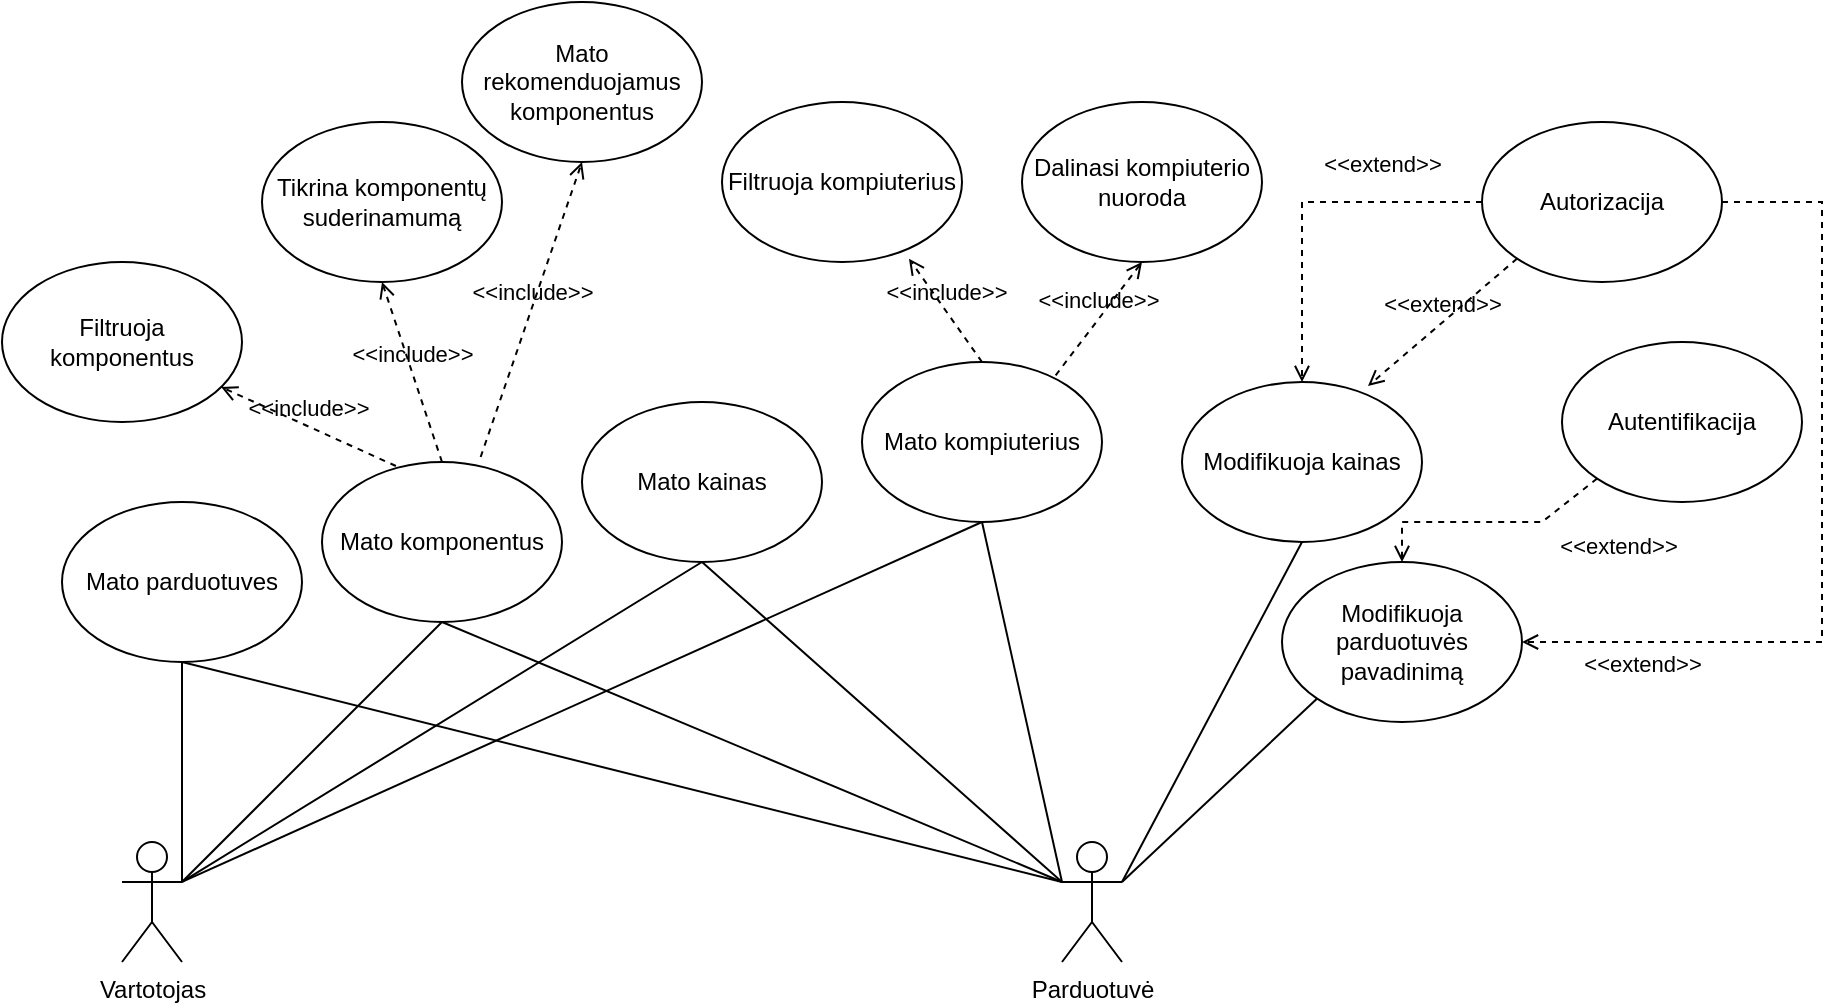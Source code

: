<mxfile version="18.0.3" type="device"><diagram id="e4A8Ew5914axGOZVO3Y6" name="Page-1"><mxGraphModel dx="1996" dy="638" grid="1" gridSize="10" guides="1" tooltips="1" connect="1" arrows="1" fold="1" page="1" pageScale="1" pageWidth="850" pageHeight="1100" math="0" shadow="0"><root><mxCell id="0"/><mxCell id="1" parent="0"/><mxCell id="PDqvrdSKgl02IDj_0Zwm-2" value="Parduotuvė" style="shape=umlActor;verticalLabelPosition=bottom;verticalAlign=top;html=1;outlineConnect=0;" parent="1" vertex="1"><mxGeometry x="500" y="560" width="30" height="60" as="geometry"/></mxCell><mxCell id="PDqvrdSKgl02IDj_0Zwm-10" value="Vartotojas" style="shape=umlActor;verticalLabelPosition=bottom;verticalAlign=top;html=1;outlineConnect=0;" parent="1" vertex="1"><mxGeometry x="30" y="560" width="30" height="60" as="geometry"/></mxCell><mxCell id="PDqvrdSKgl02IDj_0Zwm-14" value="Mato komponentus" style="ellipse;whiteSpace=wrap;html=1;" parent="1" vertex="1"><mxGeometry x="130" y="370" width="120" height="80" as="geometry"/></mxCell><mxCell id="PDqvrdSKgl02IDj_0Zwm-15" value="Mato kainas" style="ellipse;whiteSpace=wrap;html=1;" parent="1" vertex="1"><mxGeometry x="260" y="340" width="120" height="80" as="geometry"/></mxCell><mxCell id="PDqvrdSKgl02IDj_0Zwm-16" value="Mato parduotuves" style="ellipse;whiteSpace=wrap;html=1;" parent="1" vertex="1"><mxGeometry y="390" width="120" height="80" as="geometry"/></mxCell><mxCell id="PDqvrdSKgl02IDj_0Zwm-38" value="" style="endArrow=none;html=1;rounded=0;exitX=1;exitY=0.333;exitDx=0;exitDy=0;exitPerimeter=0;entryX=0.5;entryY=1;entryDx=0;entryDy=0;" parent="1" source="PDqvrdSKgl02IDj_0Zwm-10" target="PDqvrdSKgl02IDj_0Zwm-16" edge="1"><mxGeometry width="50" height="50" relative="1" as="geometry"><mxPoint x="120" y="570" as="sourcePoint"/><mxPoint x="170" y="520" as="targetPoint"/></mxGeometry></mxCell><mxCell id="PDqvrdSKgl02IDj_0Zwm-41" value="" style="endArrow=none;html=1;rounded=0;entryX=0.5;entryY=1;entryDx=0;entryDy=0;" parent="1" target="PDqvrdSKgl02IDj_0Zwm-14" edge="1"><mxGeometry width="50" height="50" relative="1" as="geometry"><mxPoint x="60" y="580" as="sourcePoint"/><mxPoint x="110" y="430" as="targetPoint"/></mxGeometry></mxCell><mxCell id="PDqvrdSKgl02IDj_0Zwm-42" value="" style="endArrow=none;html=1;rounded=0;entryX=0.5;entryY=1;entryDx=0;entryDy=0;exitX=1;exitY=0.333;exitDx=0;exitDy=0;exitPerimeter=0;" parent="1" source="PDqvrdSKgl02IDj_0Zwm-10" target="PDqvrdSKgl02IDj_0Zwm-15" edge="1"><mxGeometry width="50" height="50" relative="1" as="geometry"><mxPoint x="60" y="480" as="sourcePoint"/><mxPoint x="110" y="430" as="targetPoint"/></mxGeometry></mxCell><mxCell id="PDqvrdSKgl02IDj_0Zwm-43" value="&amp;lt;&amp;lt;include&amp;gt;&amp;gt;" style="html=1;verticalAlign=bottom;labelBackgroundColor=none;endArrow=open;endFill=0;dashed=1;rounded=0;exitX=0.308;exitY=0.025;exitDx=0;exitDy=0;exitPerimeter=0;" parent="1" source="PDqvrdSKgl02IDj_0Zwm-14" target="PDqvrdSKgl02IDj_0Zwm-44" edge="1"><mxGeometry width="160" relative="1" as="geometry"><mxPoint x="-30" y="290" as="sourcePoint"/><mxPoint x="130" y="290" as="targetPoint"/></mxGeometry></mxCell><mxCell id="PDqvrdSKgl02IDj_0Zwm-44" value="Filtruoja komponentus" style="ellipse;whiteSpace=wrap;html=1;" parent="1" vertex="1"><mxGeometry x="-30" y="270" width="120" height="80" as="geometry"/></mxCell><mxCell id="PDqvrdSKgl02IDj_0Zwm-45" value="Tikrina komponentų suderinamumą" style="ellipse;whiteSpace=wrap;html=1;" parent="1" vertex="1"><mxGeometry x="100" y="200" width="120" height="80" as="geometry"/></mxCell><mxCell id="PDqvrdSKgl02IDj_0Zwm-46" value="Mato kompiuterius" style="ellipse;whiteSpace=wrap;html=1;" parent="1" vertex="1"><mxGeometry x="400" y="320" width="120" height="80" as="geometry"/></mxCell><mxCell id="PDqvrdSKgl02IDj_0Zwm-48" value="&amp;lt;&amp;lt;include&amp;gt;&amp;gt;" style="html=1;verticalAlign=bottom;labelBackgroundColor=none;endArrow=open;endFill=0;dashed=1;rounded=0;entryX=0.5;entryY=1;entryDx=0;entryDy=0;exitX=0.5;exitY=0;exitDx=0;exitDy=0;" parent="1" source="PDqvrdSKgl02IDj_0Zwm-14" target="PDqvrdSKgl02IDj_0Zwm-45" edge="1"><mxGeometry width="160" relative="1" as="geometry"><mxPoint x="70" y="460" as="sourcePoint"/><mxPoint x="230" y="460" as="targetPoint"/></mxGeometry></mxCell><mxCell id="PDqvrdSKgl02IDj_0Zwm-49" value="Filtruoja kompiuterius" style="ellipse;whiteSpace=wrap;html=1;" parent="1" vertex="1"><mxGeometry x="330" y="190" width="120" height="80" as="geometry"/></mxCell><mxCell id="PDqvrdSKgl02IDj_0Zwm-50" value="&amp;lt;&amp;lt;include&amp;gt;&amp;gt;" style="html=1;verticalAlign=bottom;labelBackgroundColor=none;endArrow=open;endFill=0;dashed=1;rounded=0;exitX=0.5;exitY=0;exitDx=0;exitDy=0;entryX=0.779;entryY=0.979;entryDx=0;entryDy=0;entryPerimeter=0;" parent="1" source="PDqvrdSKgl02IDj_0Zwm-46" target="PDqvrdSKgl02IDj_0Zwm-49" edge="1"><mxGeometry width="160" relative="1" as="geometry"><mxPoint x="567.27" y="279.58" as="sourcePoint"/><mxPoint x="479.999" y="240.001" as="targetPoint"/></mxGeometry></mxCell><mxCell id="PDqvrdSKgl02IDj_0Zwm-51" value="Dalinasi kompiuterio nuoroda" style="ellipse;whiteSpace=wrap;html=1;" parent="1" vertex="1"><mxGeometry x="480" y="190" width="120" height="80" as="geometry"/></mxCell><mxCell id="PDqvrdSKgl02IDj_0Zwm-52" value="&amp;lt;&amp;lt;include&amp;gt;&amp;gt;" style="html=1;verticalAlign=bottom;labelBackgroundColor=none;endArrow=open;endFill=0;dashed=1;rounded=0;entryX=0.5;entryY=1;entryDx=0;entryDy=0;exitX=0.807;exitY=0.083;exitDx=0;exitDy=0;exitPerimeter=0;" parent="1" source="PDqvrdSKgl02IDj_0Zwm-46" target="PDqvrdSKgl02IDj_0Zwm-51" edge="1"><mxGeometry width="160" relative="1" as="geometry"><mxPoint x="510" y="300" as="sourcePoint"/><mxPoint x="670" y="300" as="targetPoint"/></mxGeometry></mxCell><mxCell id="PDqvrdSKgl02IDj_0Zwm-53" value="Mato rekomenduojamus komponentus" style="ellipse;whiteSpace=wrap;html=1;" parent="1" vertex="1"><mxGeometry x="200" y="140" width="120" height="80" as="geometry"/></mxCell><mxCell id="PDqvrdSKgl02IDj_0Zwm-54" value="&amp;lt;&amp;lt;include&amp;gt;&amp;gt;" style="html=1;verticalAlign=bottom;labelBackgroundColor=none;endArrow=open;endFill=0;dashed=1;rounded=0;entryX=0.5;entryY=1;entryDx=0;entryDy=0;exitX=0.661;exitY=-0.031;exitDx=0;exitDy=0;exitPerimeter=0;" parent="1" source="PDqvrdSKgl02IDj_0Zwm-14" target="PDqvrdSKgl02IDj_0Zwm-53" edge="1"><mxGeometry width="160" relative="1" as="geometry"><mxPoint x="280" y="300" as="sourcePoint"/><mxPoint x="440" y="300" as="targetPoint"/></mxGeometry></mxCell><mxCell id="PDqvrdSKgl02IDj_0Zwm-55" value="" style="endArrow=none;html=1;rounded=0;exitX=1;exitY=0.333;exitDx=0;exitDy=0;exitPerimeter=0;entryX=0.5;entryY=1;entryDx=0;entryDy=0;" parent="1" source="PDqvrdSKgl02IDj_0Zwm-10" target="PDqvrdSKgl02IDj_0Zwm-46" edge="1"><mxGeometry width="50" height="50" relative="1" as="geometry"><mxPoint x="380" y="480" as="sourcePoint"/><mxPoint x="430" y="430" as="targetPoint"/></mxGeometry></mxCell><mxCell id="PDqvrdSKgl02IDj_0Zwm-56" value="" style="endArrow=none;html=1;rounded=0;entryX=0;entryY=0.333;entryDx=0;entryDy=0;entryPerimeter=0;" parent="1" target="PDqvrdSKgl02IDj_0Zwm-2" edge="1"><mxGeometry width="50" height="50" relative="1" as="geometry"><mxPoint x="60" y="470" as="sourcePoint"/><mxPoint x="420" y="430" as="targetPoint"/></mxGeometry></mxCell><mxCell id="PDqvrdSKgl02IDj_0Zwm-57" value="" style="endArrow=none;html=1;rounded=0;exitX=0.5;exitY=1;exitDx=0;exitDy=0;entryX=0;entryY=0.333;entryDx=0;entryDy=0;entryPerimeter=0;" parent="1" source="PDqvrdSKgl02IDj_0Zwm-14" target="PDqvrdSKgl02IDj_0Zwm-2" edge="1"><mxGeometry width="50" height="50" relative="1" as="geometry"><mxPoint x="60" y="470" as="sourcePoint"/><mxPoint x="490" y="500" as="targetPoint"/></mxGeometry></mxCell><mxCell id="PDqvrdSKgl02IDj_0Zwm-58" value="" style="endArrow=none;html=1;rounded=0;exitX=0.5;exitY=1;exitDx=0;exitDy=0;" parent="1" source="PDqvrdSKgl02IDj_0Zwm-15" edge="1"><mxGeometry width="50" height="50" relative="1" as="geometry"><mxPoint x="370" y="480" as="sourcePoint"/><mxPoint x="500" y="580" as="targetPoint"/></mxGeometry></mxCell><mxCell id="PDqvrdSKgl02IDj_0Zwm-59" value="" style="endArrow=none;html=1;rounded=0;entryX=0.5;entryY=1;entryDx=0;entryDy=0;" parent="1" target="PDqvrdSKgl02IDj_0Zwm-46" edge="1"><mxGeometry width="50" height="50" relative="1" as="geometry"><mxPoint x="500" y="580" as="sourcePoint"/><mxPoint x="420" y="430" as="targetPoint"/></mxGeometry></mxCell><mxCell id="PDqvrdSKgl02IDj_0Zwm-60" value="Modifikuoja kainas" style="ellipse;whiteSpace=wrap;html=1;" parent="1" vertex="1"><mxGeometry x="560" y="330" width="120" height="80" as="geometry"/></mxCell><mxCell id="PDqvrdSKgl02IDj_0Zwm-61" value="Modifikuoja parduotuvės pavadinimą" style="ellipse;whiteSpace=wrap;html=1;" parent="1" vertex="1"><mxGeometry x="610" y="420" width="120" height="80" as="geometry"/></mxCell><mxCell id="PDqvrdSKgl02IDj_0Zwm-74" value="" style="endArrow=none;html=1;rounded=0;entryX=0.5;entryY=1;entryDx=0;entryDy=0;exitX=1;exitY=0.333;exitDx=0;exitDy=0;exitPerimeter=0;" parent="1" source="PDqvrdSKgl02IDj_0Zwm-2" target="PDqvrdSKgl02IDj_0Zwm-60" edge="1"><mxGeometry width="50" height="50" relative="1" as="geometry"><mxPoint x="300" y="490" as="sourcePoint"/><mxPoint x="350" y="440" as="targetPoint"/></mxGeometry></mxCell><mxCell id="PDqvrdSKgl02IDj_0Zwm-75" value="" style="endArrow=none;html=1;rounded=0;entryX=0;entryY=1;entryDx=0;entryDy=0;" parent="1" target="PDqvrdSKgl02IDj_0Zwm-61" edge="1"><mxGeometry width="50" height="50" relative="1" as="geometry"><mxPoint x="530" y="580" as="sourcePoint"/><mxPoint x="350" y="440" as="targetPoint"/></mxGeometry></mxCell><mxCell id="FPtd5x3dn5YVHf_HjU10-5" value="&amp;lt;&amp;lt;extend&amp;gt;&amp;gt;" style="html=1;verticalAlign=bottom;labelBackgroundColor=none;endArrow=open;endFill=0;dashed=1;rounded=0;entryX=0.5;entryY=0;entryDx=0;entryDy=0;exitX=0;exitY=1;exitDx=0;exitDy=0;" parent="1" source="FPtd5x3dn5YVHf_HjU10-8" target="PDqvrdSKgl02IDj_0Zwm-61" edge="1"><mxGeometry x="-0.707" y="40" width="160" relative="1" as="geometry"><mxPoint x="819.88" y="459.04" as="sourcePoint"/><mxPoint x="920" y="590" as="targetPoint"/><Array as="points"><mxPoint x="740" y="400"/><mxPoint x="670" y="400"/></Array><mxPoint as="offset"/></mxGeometry></mxCell><mxCell id="FPtd5x3dn5YVHf_HjU10-6" value="Autorizacija" style="ellipse;whiteSpace=wrap;html=1;" parent="1" vertex="1"><mxGeometry x="710" y="200" width="120" height="80" as="geometry"/></mxCell><mxCell id="FPtd5x3dn5YVHf_HjU10-8" value="Autentifikacija" style="ellipse;whiteSpace=wrap;html=1;" parent="1" vertex="1"><mxGeometry x="750" y="310" width="120" height="80" as="geometry"/></mxCell><mxCell id="PwFjqmP45-JT6I6XUN3--1" value="&amp;lt;&amp;lt;extend&amp;gt;&amp;gt;" style="html=1;verticalAlign=bottom;labelBackgroundColor=none;endArrow=open;endFill=0;dashed=1;rounded=0;entryX=0.5;entryY=0;entryDx=0;entryDy=0;exitX=0;exitY=0.5;exitDx=0;exitDy=0;" parent="1" source="FPtd5x3dn5YVHf_HjU10-6" target="PDqvrdSKgl02IDj_0Zwm-60" edge="1"><mxGeometry x="-0.444" y="-10" width="160" relative="1" as="geometry"><mxPoint x="500" y="430" as="sourcePoint"/><mxPoint x="660" y="430" as="targetPoint"/><Array as="points"><mxPoint x="620" y="240"/></Array><mxPoint as="offset"/></mxGeometry></mxCell><mxCell id="PwFjqmP45-JT6I6XUN3--2" value="&amp;lt;&amp;lt;extend&amp;gt;&amp;gt;" style="html=1;verticalAlign=bottom;labelBackgroundColor=none;endArrow=open;endFill=0;dashed=1;rounded=0;entryX=1;entryY=0.5;entryDx=0;entryDy=0;exitX=1;exitY=0.5;exitDx=0;exitDy=0;" parent="1" source="FPtd5x3dn5YVHf_HjU10-6" target="PDqvrdSKgl02IDj_0Zwm-61" edge="1"><mxGeometry x="0.714" y="20" width="160" relative="1" as="geometry"><mxPoint x="830" y="440" as="sourcePoint"/><mxPoint x="990" y="440" as="targetPoint"/><Array as="points"><mxPoint x="880" y="240"/><mxPoint x="880" y="460"/></Array><mxPoint as="offset"/></mxGeometry></mxCell><mxCell id="PwFjqmP45-JT6I6XUN3--3" value="&amp;lt;&amp;lt;extend&amp;gt;&amp;gt;" style="html=1;verticalAlign=bottom;labelBackgroundColor=none;endArrow=open;endFill=0;dashed=1;rounded=0;entryX=0.775;entryY=0.025;entryDx=0;entryDy=0;entryPerimeter=0;exitX=0;exitY=1;exitDx=0;exitDy=0;" parent="1" source="FPtd5x3dn5YVHf_HjU10-6" target="PDqvrdSKgl02IDj_0Zwm-60" edge="1"><mxGeometry width="160" relative="1" as="geometry"><mxPoint x="700" y="300" as="sourcePoint"/><mxPoint x="860" y="300" as="targetPoint"/></mxGeometry></mxCell></root></mxGraphModel></diagram></mxfile>